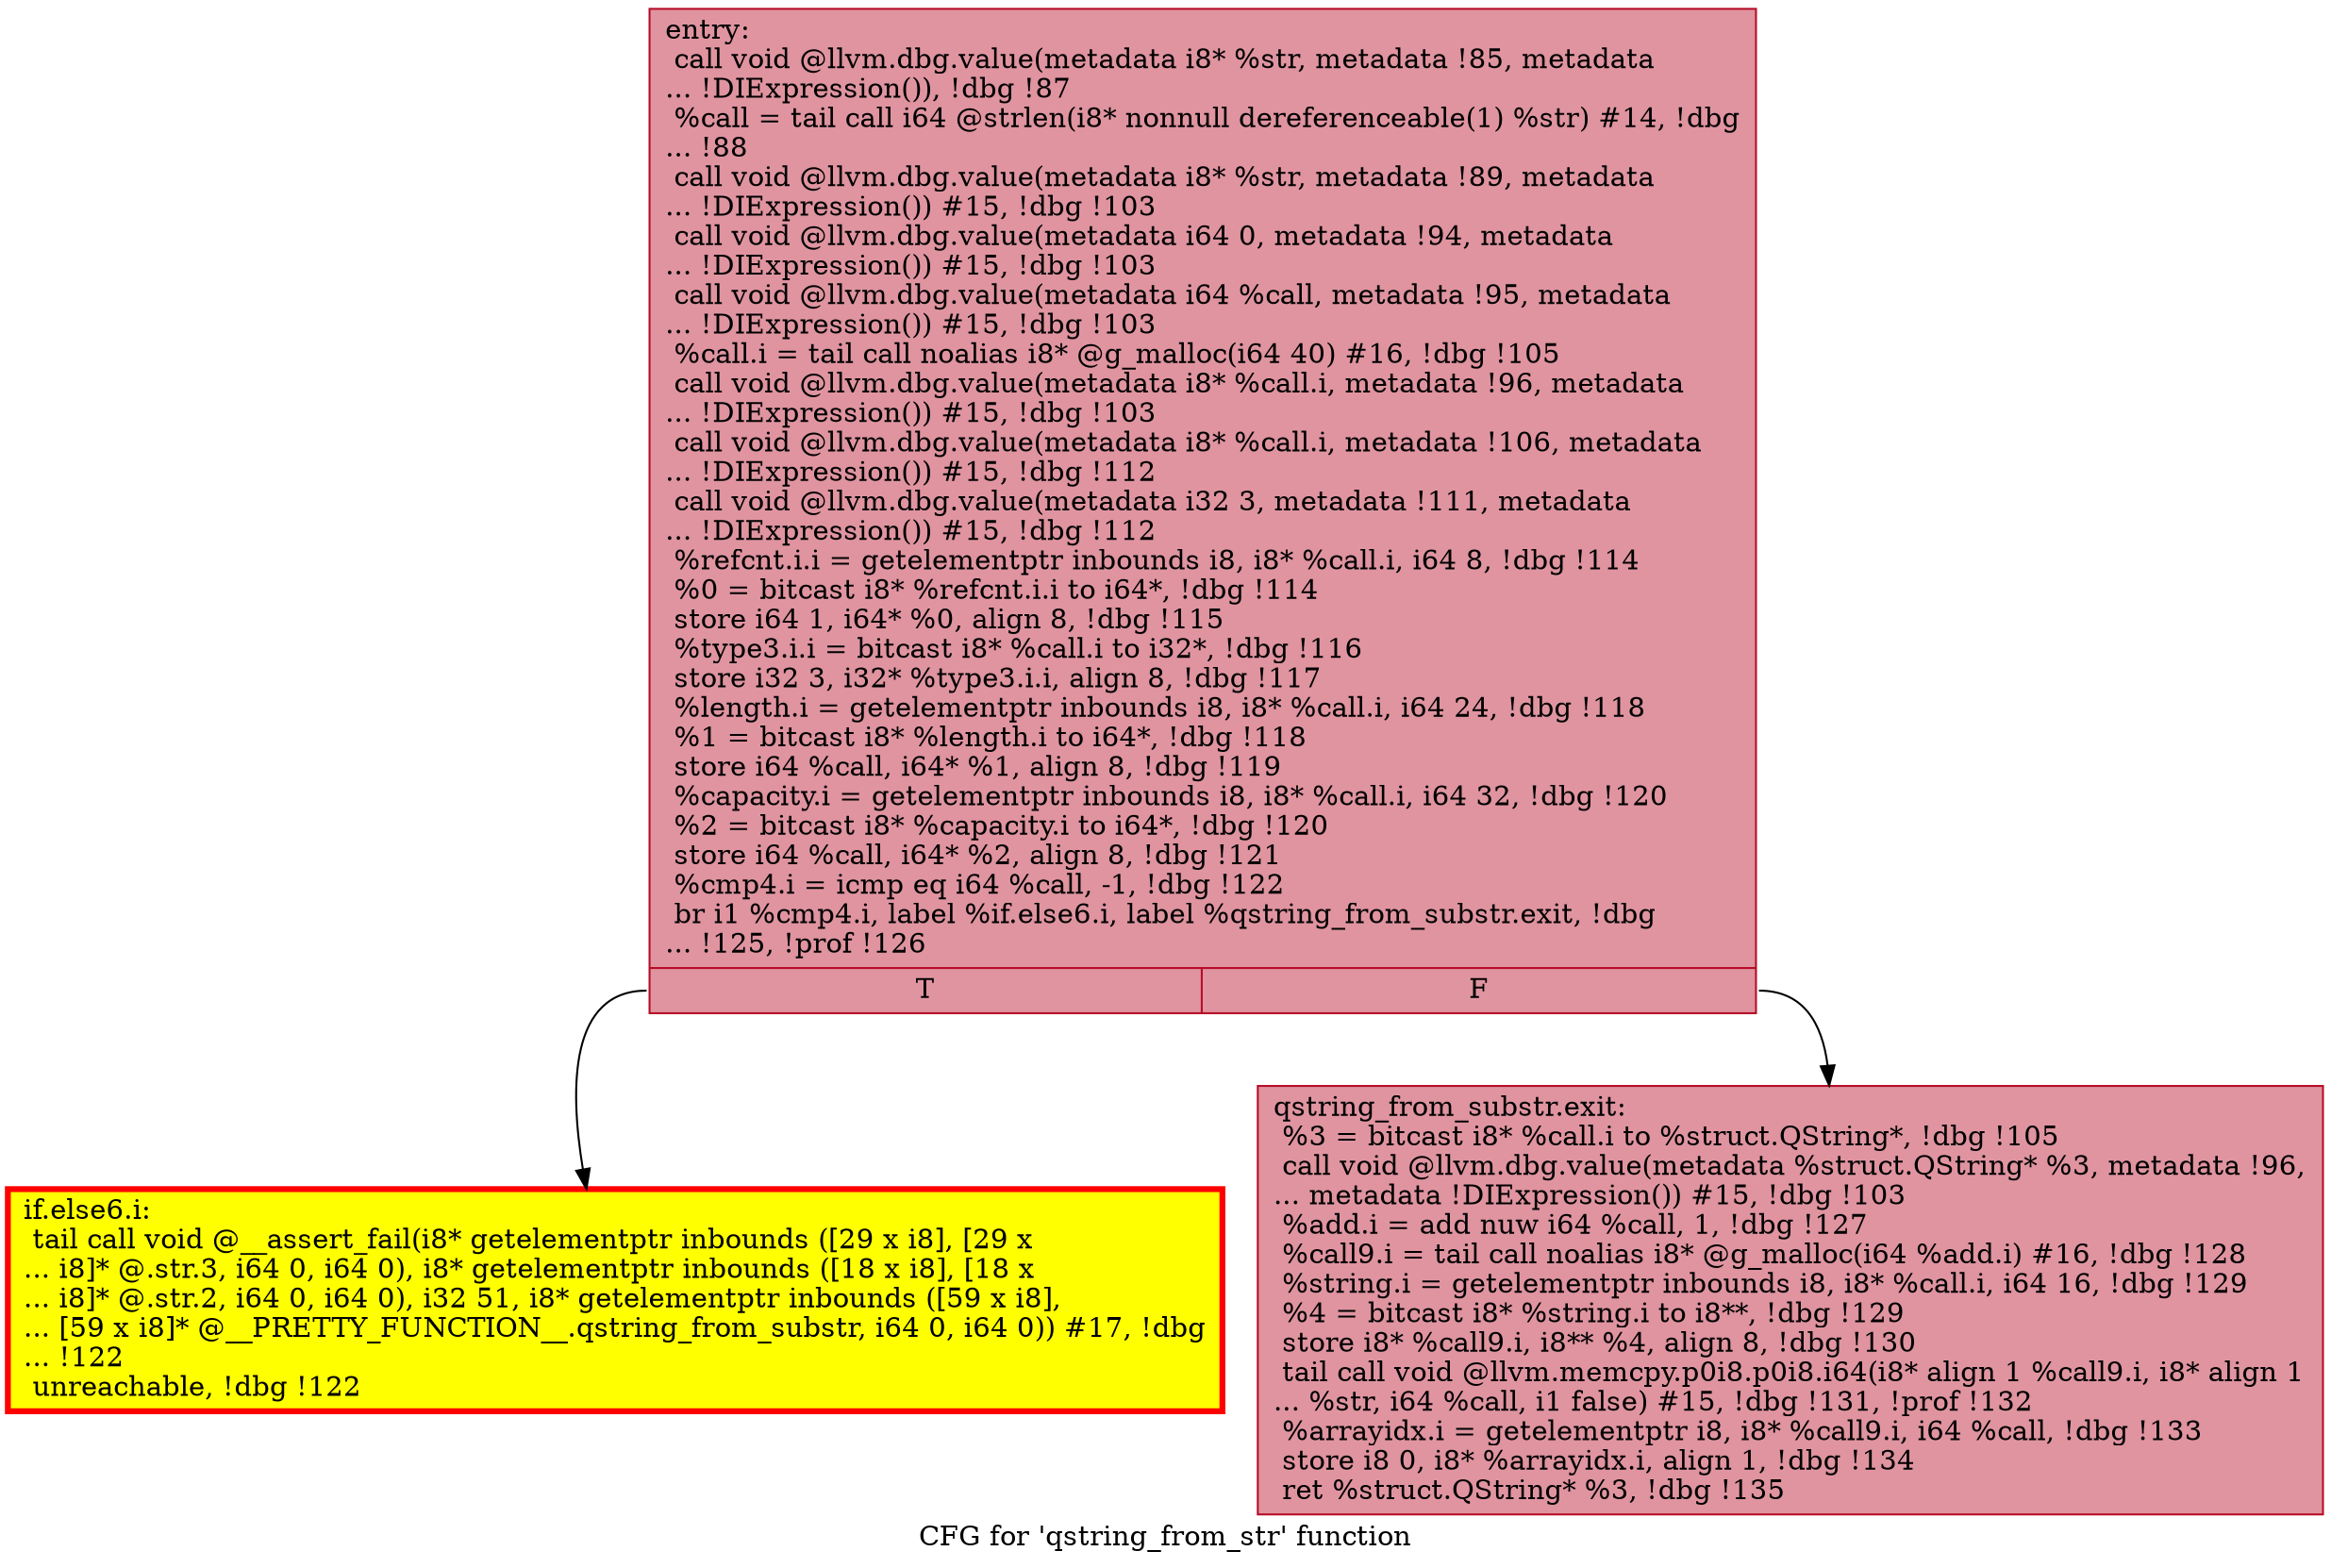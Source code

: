digraph "CFG for 'qstring_from_str' function" {
	label="CFG for 'qstring_from_str' function";

	Node0x55e27f4e0720 [shape=record,color="#b70d28ff", style=filled, fillcolor="#b70d2870",label="{entry:\l  call void @llvm.dbg.value(metadata i8* %str, metadata !85, metadata\l... !DIExpression()), !dbg !87\l  %call = tail call i64 @strlen(i8* nonnull dereferenceable(1) %str) #14, !dbg\l... !88\l  call void @llvm.dbg.value(metadata i8* %str, metadata !89, metadata\l... !DIExpression()) #15, !dbg !103\l  call void @llvm.dbg.value(metadata i64 0, metadata !94, metadata\l... !DIExpression()) #15, !dbg !103\l  call void @llvm.dbg.value(metadata i64 %call, metadata !95, metadata\l... !DIExpression()) #15, !dbg !103\l  %call.i = tail call noalias i8* @g_malloc(i64 40) #16, !dbg !105\l  call void @llvm.dbg.value(metadata i8* %call.i, metadata !96, metadata\l... !DIExpression()) #15, !dbg !103\l  call void @llvm.dbg.value(metadata i8* %call.i, metadata !106, metadata\l... !DIExpression()) #15, !dbg !112\l  call void @llvm.dbg.value(metadata i32 3, metadata !111, metadata\l... !DIExpression()) #15, !dbg !112\l  %refcnt.i.i = getelementptr inbounds i8, i8* %call.i, i64 8, !dbg !114\l  %0 = bitcast i8* %refcnt.i.i to i64*, !dbg !114\l  store i64 1, i64* %0, align 8, !dbg !115\l  %type3.i.i = bitcast i8* %call.i to i32*, !dbg !116\l  store i32 3, i32* %type3.i.i, align 8, !dbg !117\l  %length.i = getelementptr inbounds i8, i8* %call.i, i64 24, !dbg !118\l  %1 = bitcast i8* %length.i to i64*, !dbg !118\l  store i64 %call, i64* %1, align 8, !dbg !119\l  %capacity.i = getelementptr inbounds i8, i8* %call.i, i64 32, !dbg !120\l  %2 = bitcast i8* %capacity.i to i64*, !dbg !120\l  store i64 %call, i64* %2, align 8, !dbg !121\l  %cmp4.i = icmp eq i64 %call, -1, !dbg !122\l  br i1 %cmp4.i, label %if.else6.i, label %qstring_from_substr.exit, !dbg\l... !125, !prof !126\l|{<s0>T|<s1>F}}"];
	Node0x55e27f4e0720:s0 -> Node0x55e27f604ea0;
	Node0x55e27f4e0720:s1 -> Node0x55e27f505040;
	Node0x55e27f604ea0 [shape=record,penwidth=3.0, style="filled", color="red", fillcolor="yellow",label="{if.else6.i:                                       \l  tail call void @__assert_fail(i8* getelementptr inbounds ([29 x i8], [29 x\l... i8]* @.str.3, i64 0, i64 0), i8* getelementptr inbounds ([18 x i8], [18 x\l... i8]* @.str.2, i64 0, i64 0), i32 51, i8* getelementptr inbounds ([59 x i8],\l... [59 x i8]* @__PRETTY_FUNCTION__.qstring_from_substr, i64 0, i64 0)) #17, !dbg\l... !122\l  unreachable, !dbg !122\l}"];
	Node0x55e27f505040 [shape=record,color="#b70d28ff", style=filled, fillcolor="#b70d2870",label="{qstring_from_substr.exit:                         \l  %3 = bitcast i8* %call.i to %struct.QString*, !dbg !105\l  call void @llvm.dbg.value(metadata %struct.QString* %3, metadata !96,\l... metadata !DIExpression()) #15, !dbg !103\l  %add.i = add nuw i64 %call, 1, !dbg !127\l  %call9.i = tail call noalias i8* @g_malloc(i64 %add.i) #16, !dbg !128\l  %string.i = getelementptr inbounds i8, i8* %call.i, i64 16, !dbg !129\l  %4 = bitcast i8* %string.i to i8**, !dbg !129\l  store i8* %call9.i, i8** %4, align 8, !dbg !130\l  tail call void @llvm.memcpy.p0i8.p0i8.i64(i8* align 1 %call9.i, i8* align 1\l... %str, i64 %call, i1 false) #15, !dbg !131, !prof !132\l  %arrayidx.i = getelementptr i8, i8* %call9.i, i64 %call, !dbg !133\l  store i8 0, i8* %arrayidx.i, align 1, !dbg !134\l  ret %struct.QString* %3, !dbg !135\l}"];
}
